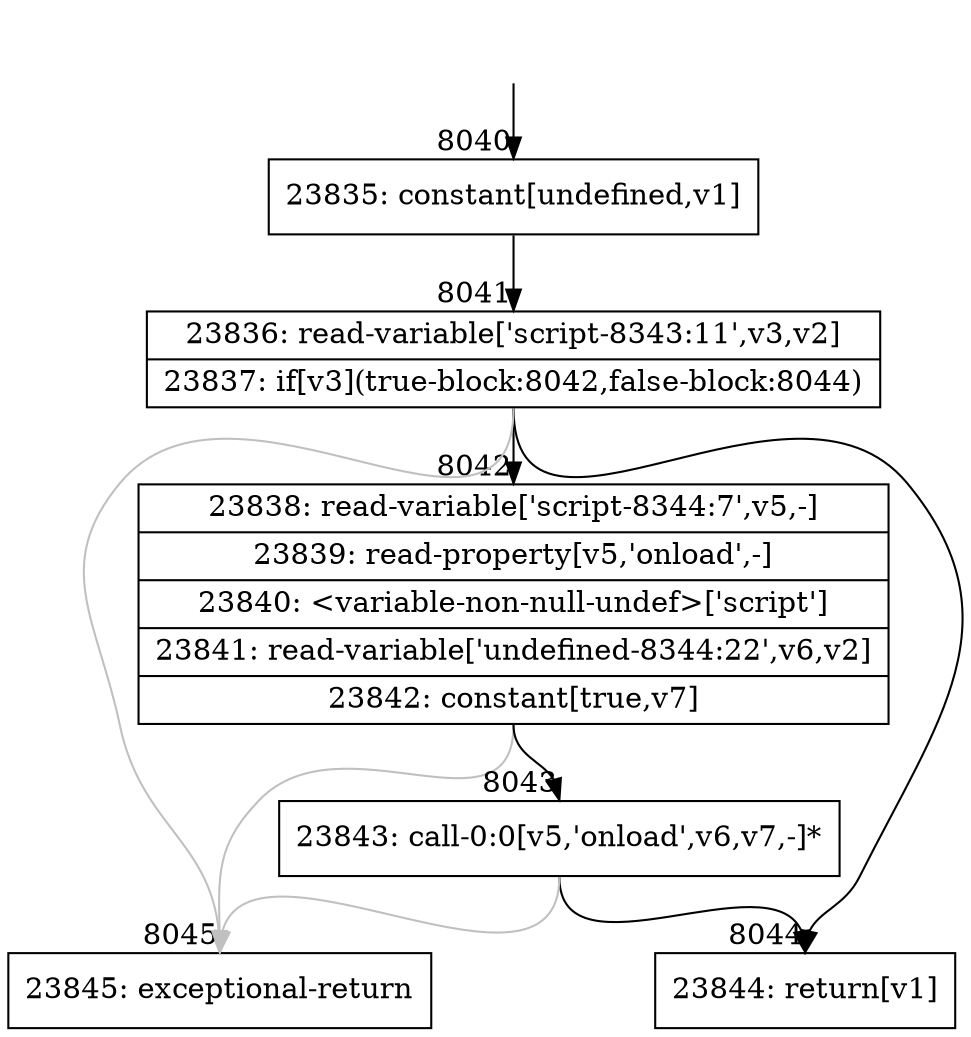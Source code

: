digraph {
rankdir="TD"
BB_entry499[shape=none,label=""];
BB_entry499 -> BB8040 [tailport=s, headport=n, headlabel="    8040"]
BB8040 [shape=record label="{23835: constant[undefined,v1]}" ] 
BB8040 -> BB8041 [tailport=s, headport=n, headlabel="      8041"]
BB8041 [shape=record label="{23836: read-variable['script-8343:11',v3,v2]|23837: if[v3](true-block:8042,false-block:8044)}" ] 
BB8041 -> BB8042 [tailport=s, headport=n, headlabel="      8042"]
BB8041 -> BB8044 [tailport=s, headport=n, headlabel="      8044"]
BB8041 -> BB8045 [tailport=s, headport=n, color=gray, headlabel="      8045"]
BB8042 [shape=record label="{23838: read-variable['script-8344:7',v5,-]|23839: read-property[v5,'onload',-]|23840: \<variable-non-null-undef\>['script']|23841: read-variable['undefined-8344:22',v6,v2]|23842: constant[true,v7]}" ] 
BB8042 -> BB8043 [tailport=s, headport=n, headlabel="      8043"]
BB8042 -> BB8045 [tailport=s, headport=n, color=gray]
BB8043 [shape=record label="{23843: call-0:0[v5,'onload',v6,v7,-]*}" ] 
BB8043 -> BB8044 [tailport=s, headport=n]
BB8043 -> BB8045 [tailport=s, headport=n, color=gray]
BB8044 [shape=record label="{23844: return[v1]}" ] 
BB8045 [shape=record label="{23845: exceptional-return}" ] 
}
